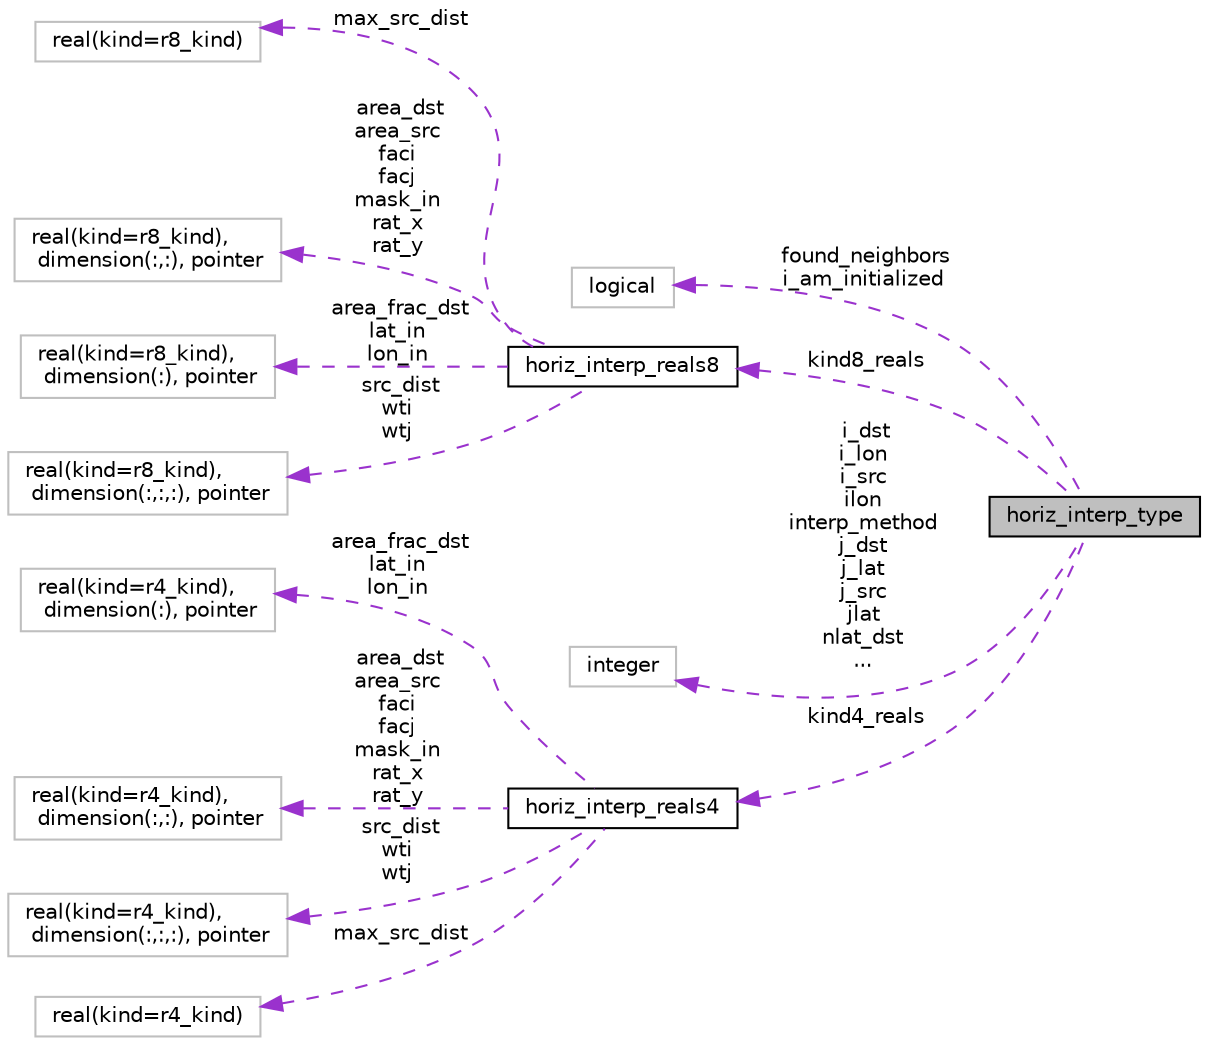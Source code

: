 digraph "horiz_interp_type"
{
 // INTERACTIVE_SVG=YES
 // LATEX_PDF_SIZE
  edge [fontname="Helvetica",fontsize="10",labelfontname="Helvetica",labelfontsize="10"];
  node [fontname="Helvetica",fontsize="10",shape=record];
  rankdir="LR";
  Node1 [label="horiz_interp_type",height=0.2,width=0.4,color="black", fillcolor="grey75", style="filled", fontcolor="black",tooltip="Holds data pointers and metadata for horizontal interpolations, passed between the horiz_interp modul..."];
  Node2 -> Node1 [dir="back",color="darkorchid3",fontsize="10",style="dashed",label=" found_neighbors\ni_am_initialized" ,fontname="Helvetica"];
  Node2 [label="logical",height=0.2,width=0.4,color="grey75", fillcolor="white", style="filled",tooltip=" "];
  Node3 -> Node1 [dir="back",color="darkorchid3",fontsize="10",style="dashed",label=" kind8_reals" ,fontname="Helvetica"];
  Node3 [label="horiz_interp_reals8",height=0.2,width=0.4,color="black", fillcolor="white", style="filled",URL="$structhoriz__interp__type__mod_1_1horiz__interp__reals8.html",tooltip="real(8) pointers for use in horiz_interp_type"];
  Node4 -> Node3 [dir="back",color="darkorchid3",fontsize="10",style="dashed",label=" max_src_dist" ,fontname="Helvetica"];
  Node4 [label="real(kind=r8_kind)",height=0.2,width=0.4,color="grey75", fillcolor="white", style="filled",tooltip=" "];
  Node5 -> Node3 [dir="back",color="darkorchid3",fontsize="10",style="dashed",label=" area_dst\narea_src\nfaci\nfacj\nmask_in\nrat_x\nrat_y" ,fontname="Helvetica"];
  Node5 [label="real(kind=r8_kind),\l dimension(:,:), pointer",height=0.2,width=0.4,color="grey75", fillcolor="white", style="filled",tooltip=" "];
  Node6 -> Node3 [dir="back",color="darkorchid3",fontsize="10",style="dashed",label=" area_frac_dst\nlat_in\nlon_in" ,fontname="Helvetica"];
  Node6 [label="real(kind=r8_kind),\l dimension(:), pointer",height=0.2,width=0.4,color="grey75", fillcolor="white", style="filled",tooltip=" "];
  Node7 -> Node3 [dir="back",color="darkorchid3",fontsize="10",style="dashed",label=" src_dist\nwti\nwtj" ,fontname="Helvetica"];
  Node7 [label="real(kind=r8_kind),\l dimension(:,:,:), pointer",height=0.2,width=0.4,color="grey75", fillcolor="white", style="filled",tooltip=" "];
  Node8 -> Node1 [dir="back",color="darkorchid3",fontsize="10",style="dashed",label=" i_dst\ni_lon\ni_src\nilon\ninterp_method\nj_dst\nj_lat\nj_src\njlat\nnlat_dst\n..." ,fontname="Helvetica"];
  Node8 [label="integer",height=0.2,width=0.4,color="grey75", fillcolor="white", style="filled",tooltip=" "];
  Node9 -> Node1 [dir="back",color="darkorchid3",fontsize="10",style="dashed",label=" kind4_reals" ,fontname="Helvetica"];
  Node9 [label="horiz_interp_reals4",height=0.2,width=0.4,color="black", fillcolor="white", style="filled",URL="$structhoriz__interp__type__mod_1_1horiz__interp__reals4.html",tooltip="holds real(4) pointers for use in horiz_interp_type"];
  Node10 -> Node9 [dir="back",color="darkorchid3",fontsize="10",style="dashed",label=" area_frac_dst\nlat_in\nlon_in" ,fontname="Helvetica"];
  Node10 [label="real(kind=r4_kind),\l dimension(:), pointer",height=0.2,width=0.4,color="grey75", fillcolor="white", style="filled",tooltip=" "];
  Node11 -> Node9 [dir="back",color="darkorchid3",fontsize="10",style="dashed",label=" area_dst\narea_src\nfaci\nfacj\nmask_in\nrat_x\nrat_y" ,fontname="Helvetica"];
  Node11 [label="real(kind=r4_kind),\l dimension(:,:), pointer",height=0.2,width=0.4,color="grey75", fillcolor="white", style="filled",tooltip=" "];
  Node12 -> Node9 [dir="back",color="darkorchid3",fontsize="10",style="dashed",label=" src_dist\nwti\nwtj" ,fontname="Helvetica"];
  Node12 [label="real(kind=r4_kind),\l dimension(:,:,:), pointer",height=0.2,width=0.4,color="grey75", fillcolor="white", style="filled",tooltip=" "];
  Node13 -> Node9 [dir="back",color="darkorchid3",fontsize="10",style="dashed",label=" max_src_dist" ,fontname="Helvetica"];
  Node13 [label="real(kind=r4_kind)",height=0.2,width=0.4,color="grey75", fillcolor="white", style="filled",tooltip=" "];
}
